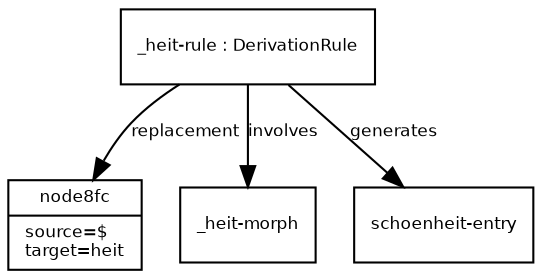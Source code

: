 digraph G {
  fontname = "Bitstream Vera Sans"
    fontsize = 8

    node [
      fontname = "Bitstream Vera Sans"
      fontsize = 8
      shape = "record"
    ]

    edge [
      fontname = "Bitstream Vera Sans"
      fontsize = 8
    ]
 
node8fc [ label="{node8fc|source=$\ltarget=heit}" ]
_heitrule -> node8fc [ label="replacement" ] 
_heitmorph [ label="{_heit-morph}" ]
_heitrule -> _heitmorph [ label="involves" ] 
schoenheitentry [ label="{schoenheit-entry}" ]
_heitrule -> schoenheitentry [ label="generates" ] 
_heitrule [ label="{_heit-rule : DerivationRule}" ]
}

